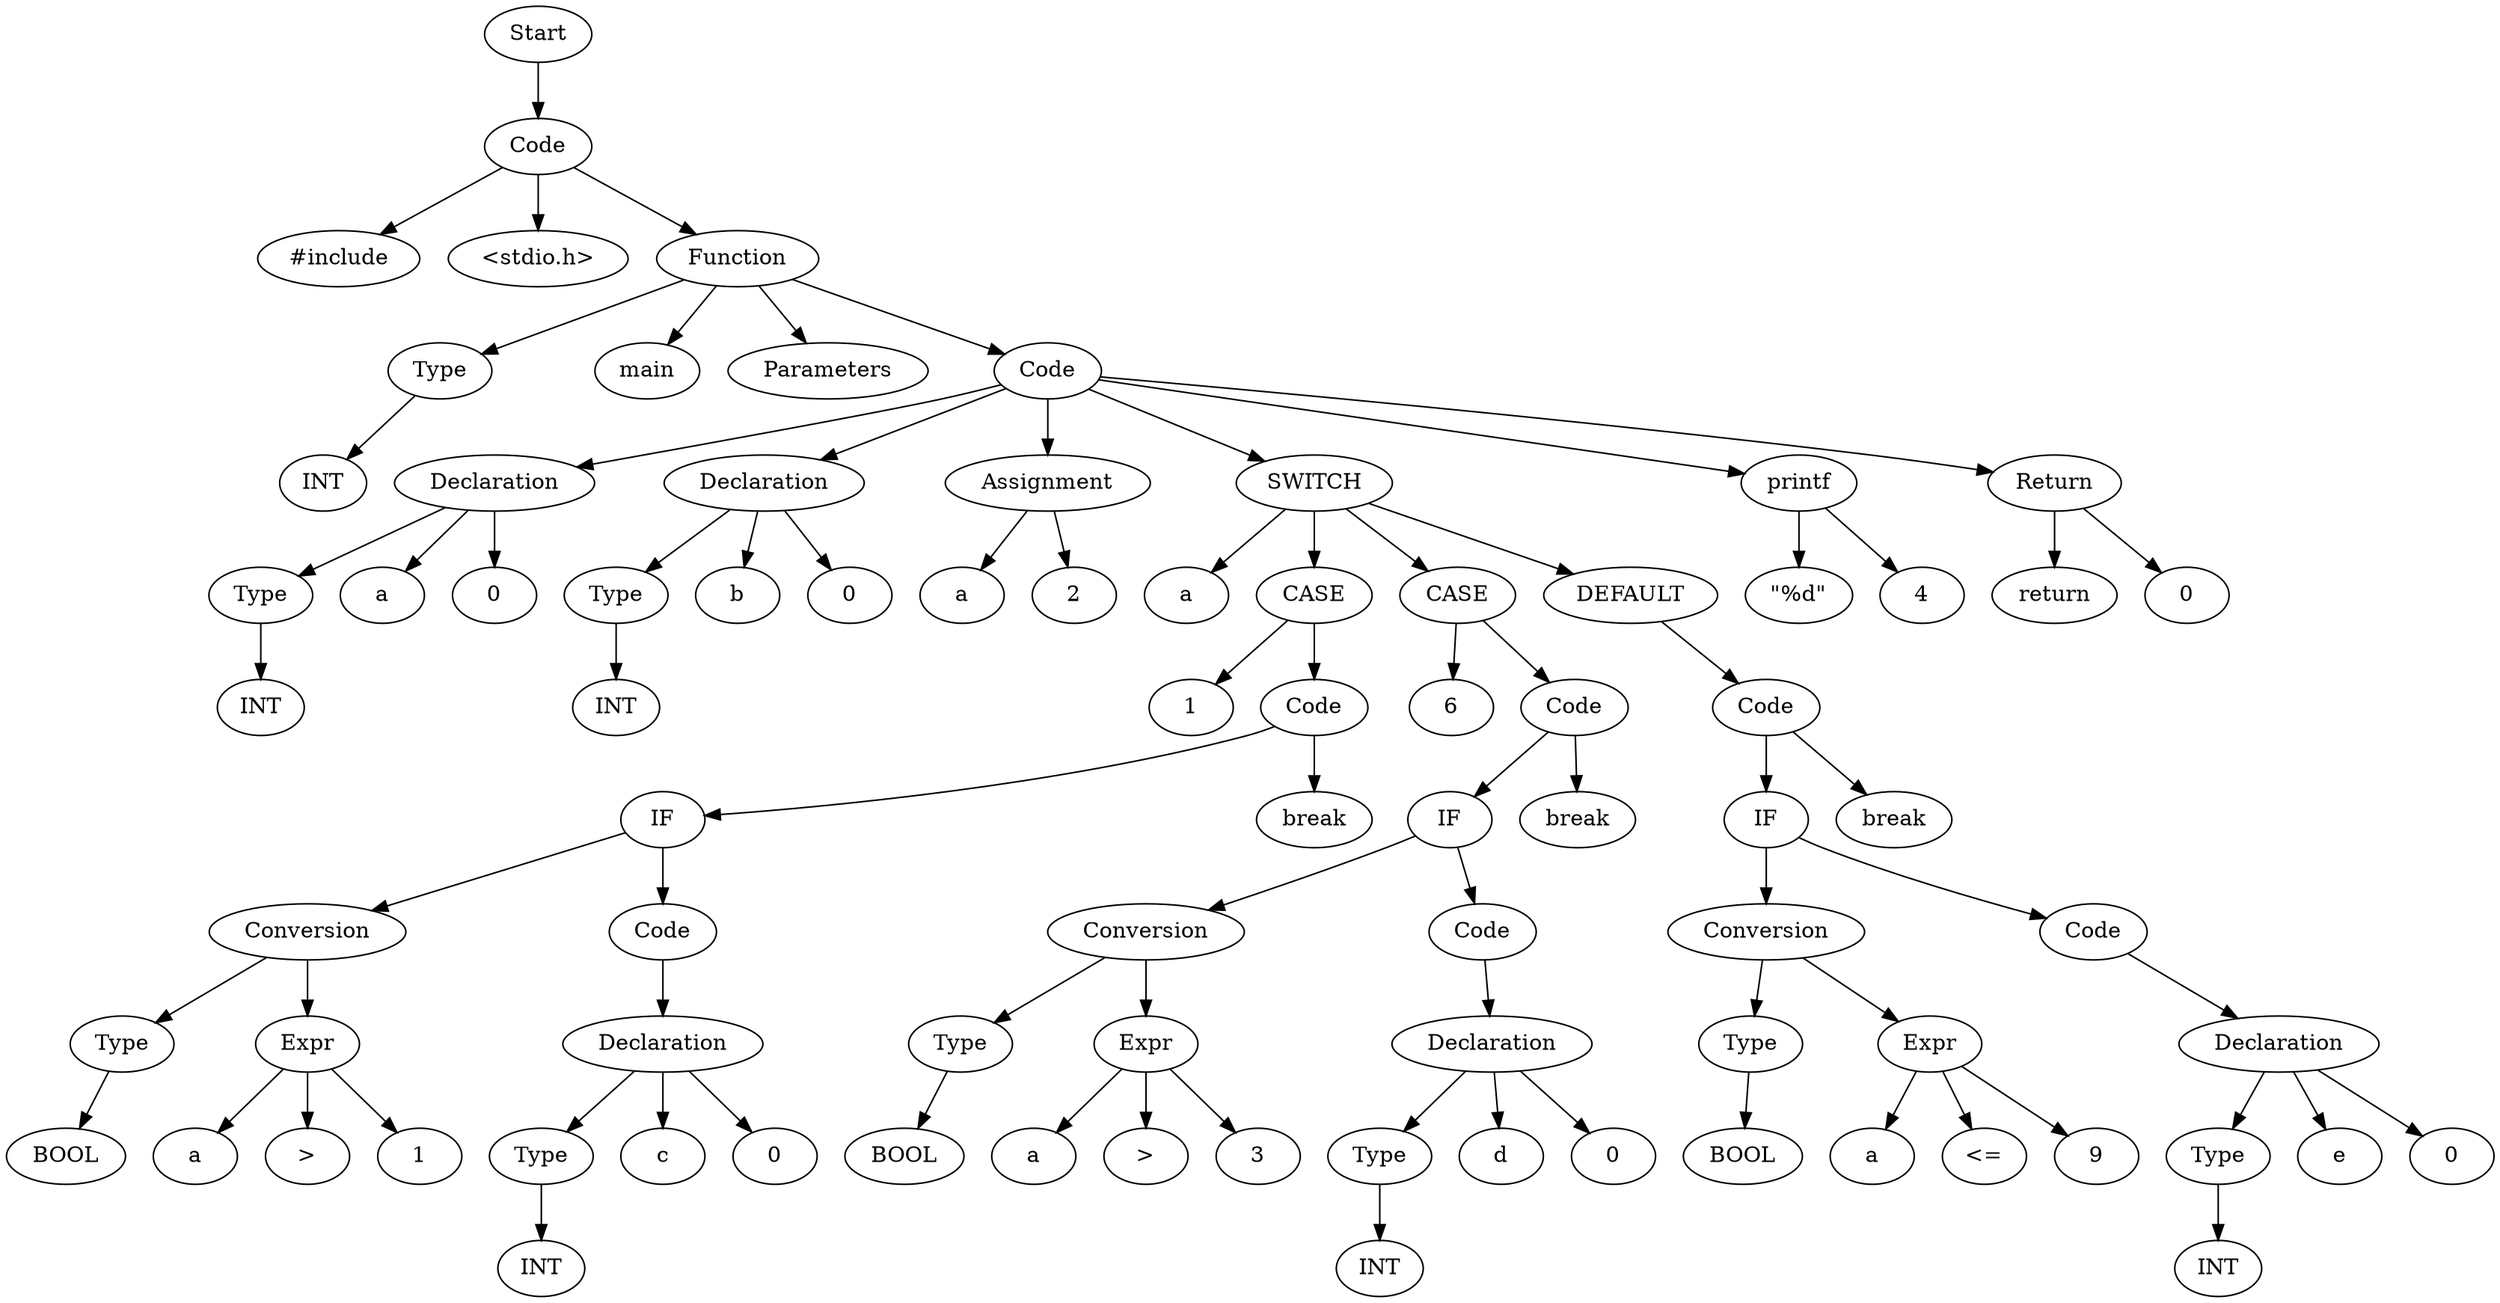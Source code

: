 digraph AST {
  "136341801078256" [label="Start"];
  "136341801078256" -> "136341801085024";
  "136341801085024" [label="Code"];
  "136341801085024" -> "136341801086128";
  "136341801085024" -> "136341801083296";
  "136341801085024" -> "136341801076576";
  "136341801086128" [label="#include"];
  "136341801083296" [label="<stdio.h>"];
  "136341801076576" [label="Function"];
  "136341801076576" -> "136341801084304";
  "136341801076576" -> "136341801085312";
  "136341801076576" -> "136341801084592";
  "136341801076576" -> "136341801078160";
  "136341801084304" [label="Type"];
  "136341801084304" -> "136341801085408";
  "136341801085408" [label="INT"];
  "136341801085312" [label="main"];
  "136341801084592" [label="Parameters"];
  "136341801078160" [label="Code"];
  "136341801078160" -> "136341801086848";
  "136341801078160" -> "136341801087136";
  "136341801078160" -> "136341801078832";
  "136341801078160" -> "136341801078688";
  "136341801078160" -> "136341801079024";
  "136341801078160" -> "136341801079264";
  "136341801086848" [label="Declaration"];
  "136341801086848" -> "136341801085072";
  "136341801086848" -> "136341801087328";
  "136341801086848" -> "136341801078496";
  "136341801085072" [label="Type"];
  "136341801085072" -> "136341801087376";
  "136341801087376" [label="INT"];
  "136341801087328" [label="a"];
  "136341801078496" [label="0"];
  "136341801087136" [label="Declaration"];
  "136341801087136" -> "136341801081712";
  "136341801087136" -> "136341801075808";
  "136341801087136" -> "136341801077008";
  "136341801081712" [label="Type"];
  "136341801081712" -> "136341801076192";
  "136341801076192" [label="INT"];
  "136341801075808" [label="b"];
  "136341801077008" [label="0"];
  "136341801078832" [label="Assignment"];
  "136341801078832" -> "136341801088336";
  "136341801078832" -> "136341801078736";
  "136341801088336" [label="a"];
  "136341801078736" [label="2"];
  "136341801078688" [label="SWITCH"];
  "136341801078688" -> "136341801084832";
  "136341801078688" -> "136341801085456";
  "136341801078688" -> "136341801083104";
  "136341801078688" -> "136341801078208";
  "136341801084832" [label="a"];
  "136341801085456" [label="CASE"];
  "136341801085456" -> "136341801085648";
  "136341801085456" -> "136341801083152";
  "136341801085648" [label="1"];
  "136341801083152" [label="Code"];
  "136341801083152" -> "136341801082912";
  "136341801083152" -> "136341801084496";
  "136341801082912" [label="IF"];
  "136341801082912" -> "136341801076816";
  "136341801082912" -> "136341801090304";
  "136341801076816" [label="Conversion"];
  "136341801076816" -> "136341801077824";
  "136341801076816" -> "136341801086272";
  "136341801077824" [label="Type"];
  "136341801077824" -> "136341801077104";
  "136341801077104" [label="BOOL"];
  "136341801086272" [label="Expr"];
  "136341801086272" -> "136341801087616";
  "136341801086272" -> "136341801086704";
  "136341801086272" -> "136341801084688";
  "136341801087616" [label="a"];
  "136341801086704" [label=">"];
  "136341801084688" [label="1"];
  "136341801090304" [label="Code"];
  "136341801090304" -> "136341801076528";
  "136341801076528" [label="Declaration"];
  "136341801076528" -> "136341801086992";
  "136341801076528" -> "136341801079696";
  "136341801076528" -> "136341801081184";
  "136341801086992" [label="Type"];
  "136341801086992" -> "136341801085168";
  "136341801085168" [label="INT"];
  "136341801079696" [label="c"];
  "136341801081184" [label="0"];
  "136341801084496" [label="break"];
  "136341801083104" [label="CASE"];
  "136341801083104" -> "136341801081328";
  "136341801083104" -> "136341801086224";
  "136341801081328" [label="6"];
  "136341801086224" [label="Code"];
  "136341801086224" -> "136341801090688";
  "136341801086224" -> "136341801079312";
  "136341801090688" [label="IF"];
  "136341801090688" -> "136341801078304";
  "136341801090688" -> "136341801083968";
  "136341801078304" [label="Conversion"];
  "136341801078304" -> "136341801078352";
  "136341801078304" -> "136341801086656";
  "136341801078352" [label="Type"];
  "136341801078352" -> "136341801079360";
  "136341801079360" [label="BOOL"];
  "136341801086656" [label="Expr"];
  "136341801086656" -> "136341801077200";
  "136341801086656" -> "136341801086416";
  "136341801086656" -> "136341801083536";
  "136341801077200" [label="a"];
  "136341801086416" [label=">"];
  "136341801083536" [label="3"];
  "136341801083968" [label="Code"];
  "136341801083968" -> "136341801079120";
  "136341801079120" [label="Declaration"];
  "136341801079120" -> "136341801075904";
  "136341801079120" -> "136341801079504";
  "136341801079120" -> "136341801082480";
  "136341801075904" [label="Type"];
  "136341801075904" -> "136341801076384";
  "136341801076384" [label="INT"];
  "136341801079504" [label="d"];
  "136341801082480" [label="0"];
  "136341801079312" [label="break"];
  "136341801078208" [label="DEFAULT"];
  "136341801078208" -> "136341801076864";
  "136341801076864" [label="Code"];
  "136341801076864" -> "136341801075520";
  "136341801076864" -> "136341801077632";
  "136341801075520" [label="IF"];
  "136341801075520" -> "136341801079840";
  "136341801075520" -> "136341801082720";
  "136341801079840" [label="Conversion"];
  "136341801079840" -> "136341801080080";
  "136341801079840" -> "136341801077344";
  "136341801080080" [label="Type"];
  "136341801080080" -> "136341801080272";
  "136341801080272" [label="BOOL"];
  "136341801077344" [label="Expr"];
  "136341801077344" -> "136341801083488";
  "136341801077344" -> "136341801083392";
  "136341801077344" -> "136341801082672";
  "136341801083488" [label="a"];
  "136341801083392" [label="<="];
  "136341801082672" [label="9"];
  "136341801082720" [label="Code"];
  "136341801082720" -> "136341801077584";
  "136341801077584" [label="Declaration"];
  "136341801077584" -> "136341801077680";
  "136341801077584" -> "136341801076672";
  "136341801077584" -> "136341801079216";
  "136341801077680" [label="Type"];
  "136341801077680" -> "136341801076768";
  "136341801076768" [label="INT"];
  "136341801076672" [label="e"];
  "136341801079216" [label="0"];
  "136341801077632" [label="break"];
  "136341801079024" [label="printf"];
  "136341801079024" -> "136341801090256";
  "136341801079024" -> "136341801084640";
  "136341801090256" [label="\"%d\""];
  "136341801084640" [label="4"];
  "136341801079264" [label="Return"];
  "136341801079264" -> "136341801081472";
  "136341801079264" -> "136341801080848";
  "136341801081472" [label="return"];
  "136341801080848" [label="0"];
}
